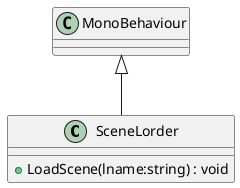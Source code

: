 @startuml
class SceneLorder {
    + LoadScene(lname:string) : void
}
MonoBehaviour <|-- SceneLorder
@enduml
